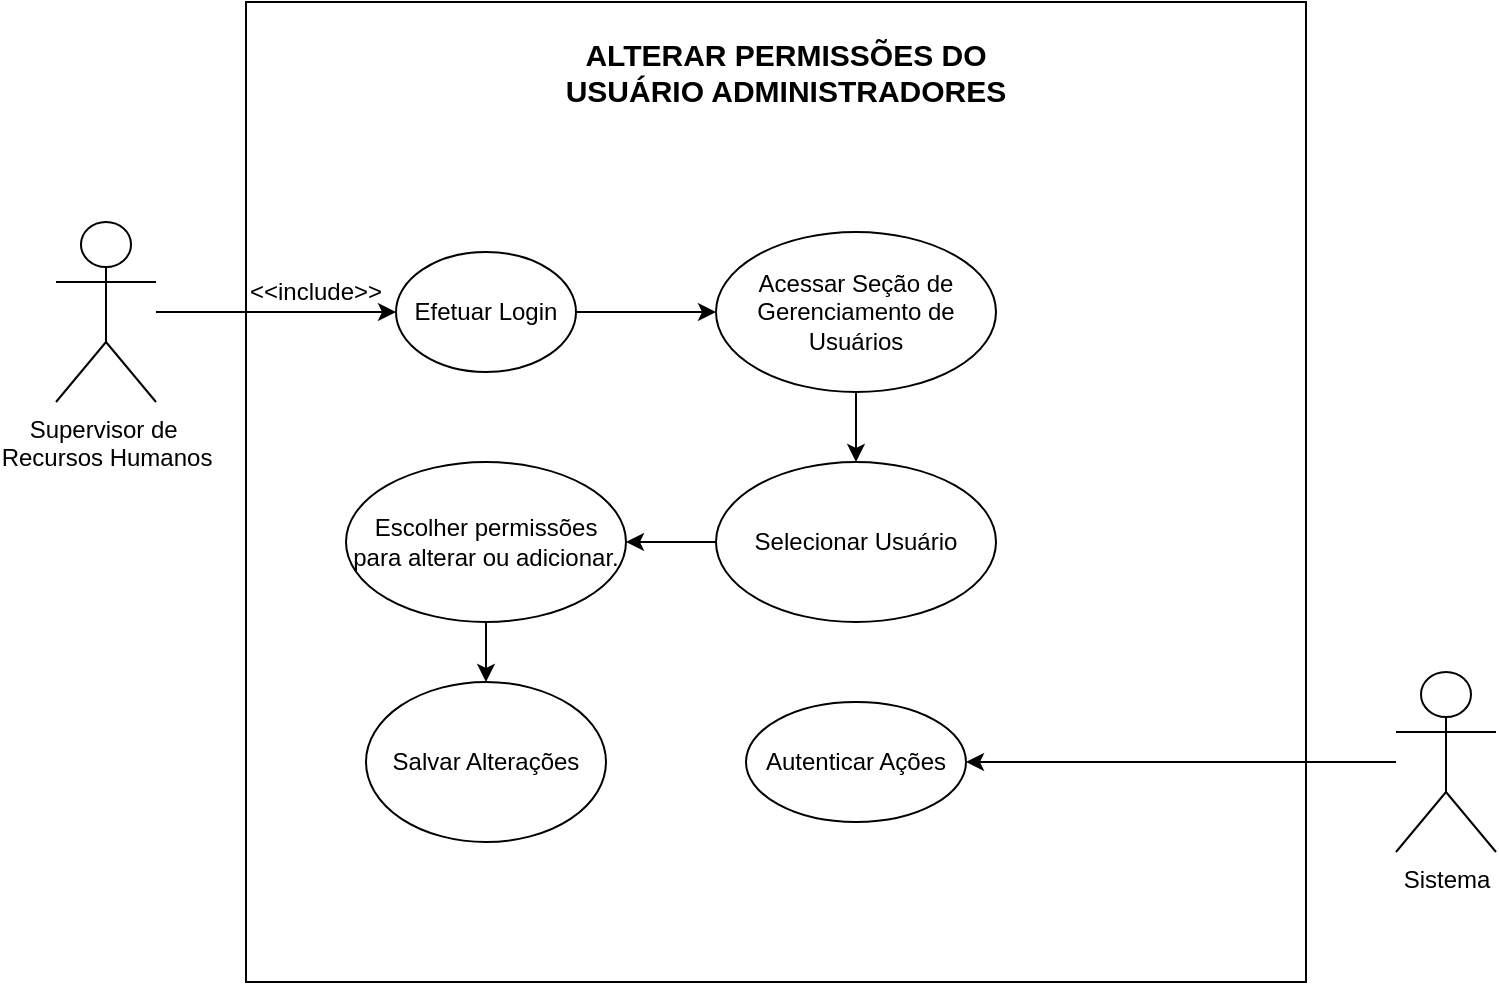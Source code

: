 <mxfile version="21.2.7" type="google">
  <diagram id="C5RBs43oDa-KdzZeNtuy" name="Page-1">
    <mxGraphModel grid="1" page="1" gridSize="10" guides="1" tooltips="1" connect="1" arrows="1" fold="1" pageScale="1" pageWidth="827" pageHeight="1169" math="0" shadow="0">
      <root>
        <mxCell id="WIyWlLk6GJQsqaUBKTNV-0" />
        <mxCell id="WIyWlLk6GJQsqaUBKTNV-1" parent="WIyWlLk6GJQsqaUBKTNV-0" />
        <mxCell id="FPOYmL3TQIEWw46MG-XX-1" value="" style="rounded=0;whiteSpace=wrap;html=1;" vertex="1" parent="WIyWlLk6GJQsqaUBKTNV-1">
          <mxGeometry x="125" y="120" width="530" height="490" as="geometry" />
        </mxCell>
        <mxCell id="FPOYmL3TQIEWw46MG-XX-0" value="ALTERAR PERMISSÕES DO USUÁRIO ADMINISTRADORES" style="text;html=1;strokeColor=none;fillColor=none;align=center;verticalAlign=middle;whiteSpace=wrap;rounded=0;fontStyle=1;fontSize=15;" vertex="1" parent="WIyWlLk6GJQsqaUBKTNV-1">
          <mxGeometry x="280" y="140" width="230" height="30" as="geometry" />
        </mxCell>
        <mxCell id="FPOYmL3TQIEWw46MG-XX-9" style="edgeStyle=orthogonalEdgeStyle;rounded=0;orthogonalLoop=1;jettySize=auto;html=1;entryX=0;entryY=0.5;entryDx=0;entryDy=0;" edge="1" parent="WIyWlLk6GJQsqaUBKTNV-1" source="FPOYmL3TQIEWw46MG-XX-2" target="FPOYmL3TQIEWw46MG-XX-7">
          <mxGeometry relative="1" as="geometry" />
        </mxCell>
        <mxCell id="FPOYmL3TQIEWw46MG-XX-2" value="Supervisor de&amp;nbsp;&lt;br&gt;Recursos Humanos" style="shape=umlActor;verticalLabelPosition=bottom;verticalAlign=top;html=1;outlineConnect=0;" vertex="1" parent="WIyWlLk6GJQsqaUBKTNV-1">
          <mxGeometry x="30" y="230" width="50" height="90" as="geometry" />
        </mxCell>
        <mxCell id="FPOYmL3TQIEWw46MG-XX-13" style="edgeStyle=orthogonalEdgeStyle;rounded=0;orthogonalLoop=1;jettySize=auto;html=1;exitX=1;exitY=0.5;exitDx=0;exitDy=0;entryX=0;entryY=0.5;entryDx=0;entryDy=0;" edge="1" parent="WIyWlLk6GJQsqaUBKTNV-1" source="FPOYmL3TQIEWw46MG-XX-7" target="FPOYmL3TQIEWw46MG-XX-12">
          <mxGeometry relative="1" as="geometry" />
        </mxCell>
        <mxCell id="FPOYmL3TQIEWw46MG-XX-7" value="Efetuar Login" style="ellipse;whiteSpace=wrap;html=1;" vertex="1" parent="WIyWlLk6GJQsqaUBKTNV-1">
          <mxGeometry x="200" y="245" width="90" height="60" as="geometry" />
        </mxCell>
        <mxCell id="FPOYmL3TQIEWw46MG-XX-10" value="&amp;lt;&amp;lt;include&amp;gt;&amp;gt;" style="text;html=1;strokeColor=none;fillColor=none;align=center;verticalAlign=middle;whiteSpace=wrap;rounded=0;" vertex="1" parent="WIyWlLk6GJQsqaUBKTNV-1">
          <mxGeometry x="130" y="250" width="60" height="30" as="geometry" />
        </mxCell>
        <mxCell id="FPOYmL3TQIEWw46MG-XX-15" style="edgeStyle=orthogonalEdgeStyle;rounded=0;orthogonalLoop=1;jettySize=auto;html=1;exitX=0.5;exitY=1;exitDx=0;exitDy=0;" edge="1" parent="WIyWlLk6GJQsqaUBKTNV-1" source="FPOYmL3TQIEWw46MG-XX-12" target="FPOYmL3TQIEWw46MG-XX-14">
          <mxGeometry relative="1" as="geometry" />
        </mxCell>
        <mxCell id="FPOYmL3TQIEWw46MG-XX-12" value="Acessar Seção de Gerenciamento de Usuários" style="ellipse;whiteSpace=wrap;html=1;" vertex="1" parent="WIyWlLk6GJQsqaUBKTNV-1">
          <mxGeometry x="360" y="235" width="140" height="80" as="geometry" />
        </mxCell>
        <mxCell id="FPOYmL3TQIEWw46MG-XX-17" style="edgeStyle=orthogonalEdgeStyle;rounded=0;orthogonalLoop=1;jettySize=auto;html=1;exitX=0;exitY=0.5;exitDx=0;exitDy=0;" edge="1" parent="WIyWlLk6GJQsqaUBKTNV-1" source="FPOYmL3TQIEWw46MG-XX-14" target="FPOYmL3TQIEWw46MG-XX-16">
          <mxGeometry relative="1" as="geometry" />
        </mxCell>
        <mxCell id="FPOYmL3TQIEWw46MG-XX-14" value="Selecionar Usuário" style="ellipse;whiteSpace=wrap;html=1;" vertex="1" parent="WIyWlLk6GJQsqaUBKTNV-1">
          <mxGeometry x="360" y="350" width="140" height="80" as="geometry" />
        </mxCell>
        <mxCell id="FPOYmL3TQIEWw46MG-XX-19" style="edgeStyle=orthogonalEdgeStyle;rounded=0;orthogonalLoop=1;jettySize=auto;html=1;exitX=0.5;exitY=1;exitDx=0;exitDy=0;" edge="1" parent="WIyWlLk6GJQsqaUBKTNV-1" source="FPOYmL3TQIEWw46MG-XX-16" target="FPOYmL3TQIEWw46MG-XX-18">
          <mxGeometry relative="1" as="geometry" />
        </mxCell>
        <mxCell id="FPOYmL3TQIEWw46MG-XX-16" value="Escolher permissões para alterar ou adicionar." style="ellipse;whiteSpace=wrap;html=1;" vertex="1" parent="WIyWlLk6GJQsqaUBKTNV-1">
          <mxGeometry x="175" y="350" width="140" height="80" as="geometry" />
        </mxCell>
        <mxCell id="FPOYmL3TQIEWw46MG-XX-18" value="Salvar Alterações" style="ellipse;whiteSpace=wrap;html=1;" vertex="1" parent="WIyWlLk6GJQsqaUBKTNV-1">
          <mxGeometry x="185" y="460" width="120" height="80" as="geometry" />
        </mxCell>
        <mxCell id="FPOYmL3TQIEWw46MG-XX-24" style="edgeStyle=orthogonalEdgeStyle;rounded=0;orthogonalLoop=1;jettySize=auto;html=1;" edge="1" parent="WIyWlLk6GJQsqaUBKTNV-1" source="FPOYmL3TQIEWw46MG-XX-20" target="FPOYmL3TQIEWw46MG-XX-23">
          <mxGeometry relative="1" as="geometry" />
        </mxCell>
        <mxCell id="FPOYmL3TQIEWw46MG-XX-20" value="Sistema" style="shape=umlActor;verticalLabelPosition=bottom;verticalAlign=top;html=1;outlineConnect=0;" vertex="1" parent="WIyWlLk6GJQsqaUBKTNV-1">
          <mxGeometry x="700" y="455" width="50" height="90" as="geometry" />
        </mxCell>
        <mxCell id="FPOYmL3TQIEWw46MG-XX-23" value="Autenticar Ações" style="ellipse;whiteSpace=wrap;html=1;" vertex="1" parent="WIyWlLk6GJQsqaUBKTNV-1">
          <mxGeometry x="375" y="470" width="110" height="60" as="geometry" />
        </mxCell>
      </root>
    </mxGraphModel>
  </diagram>
</mxfile>
